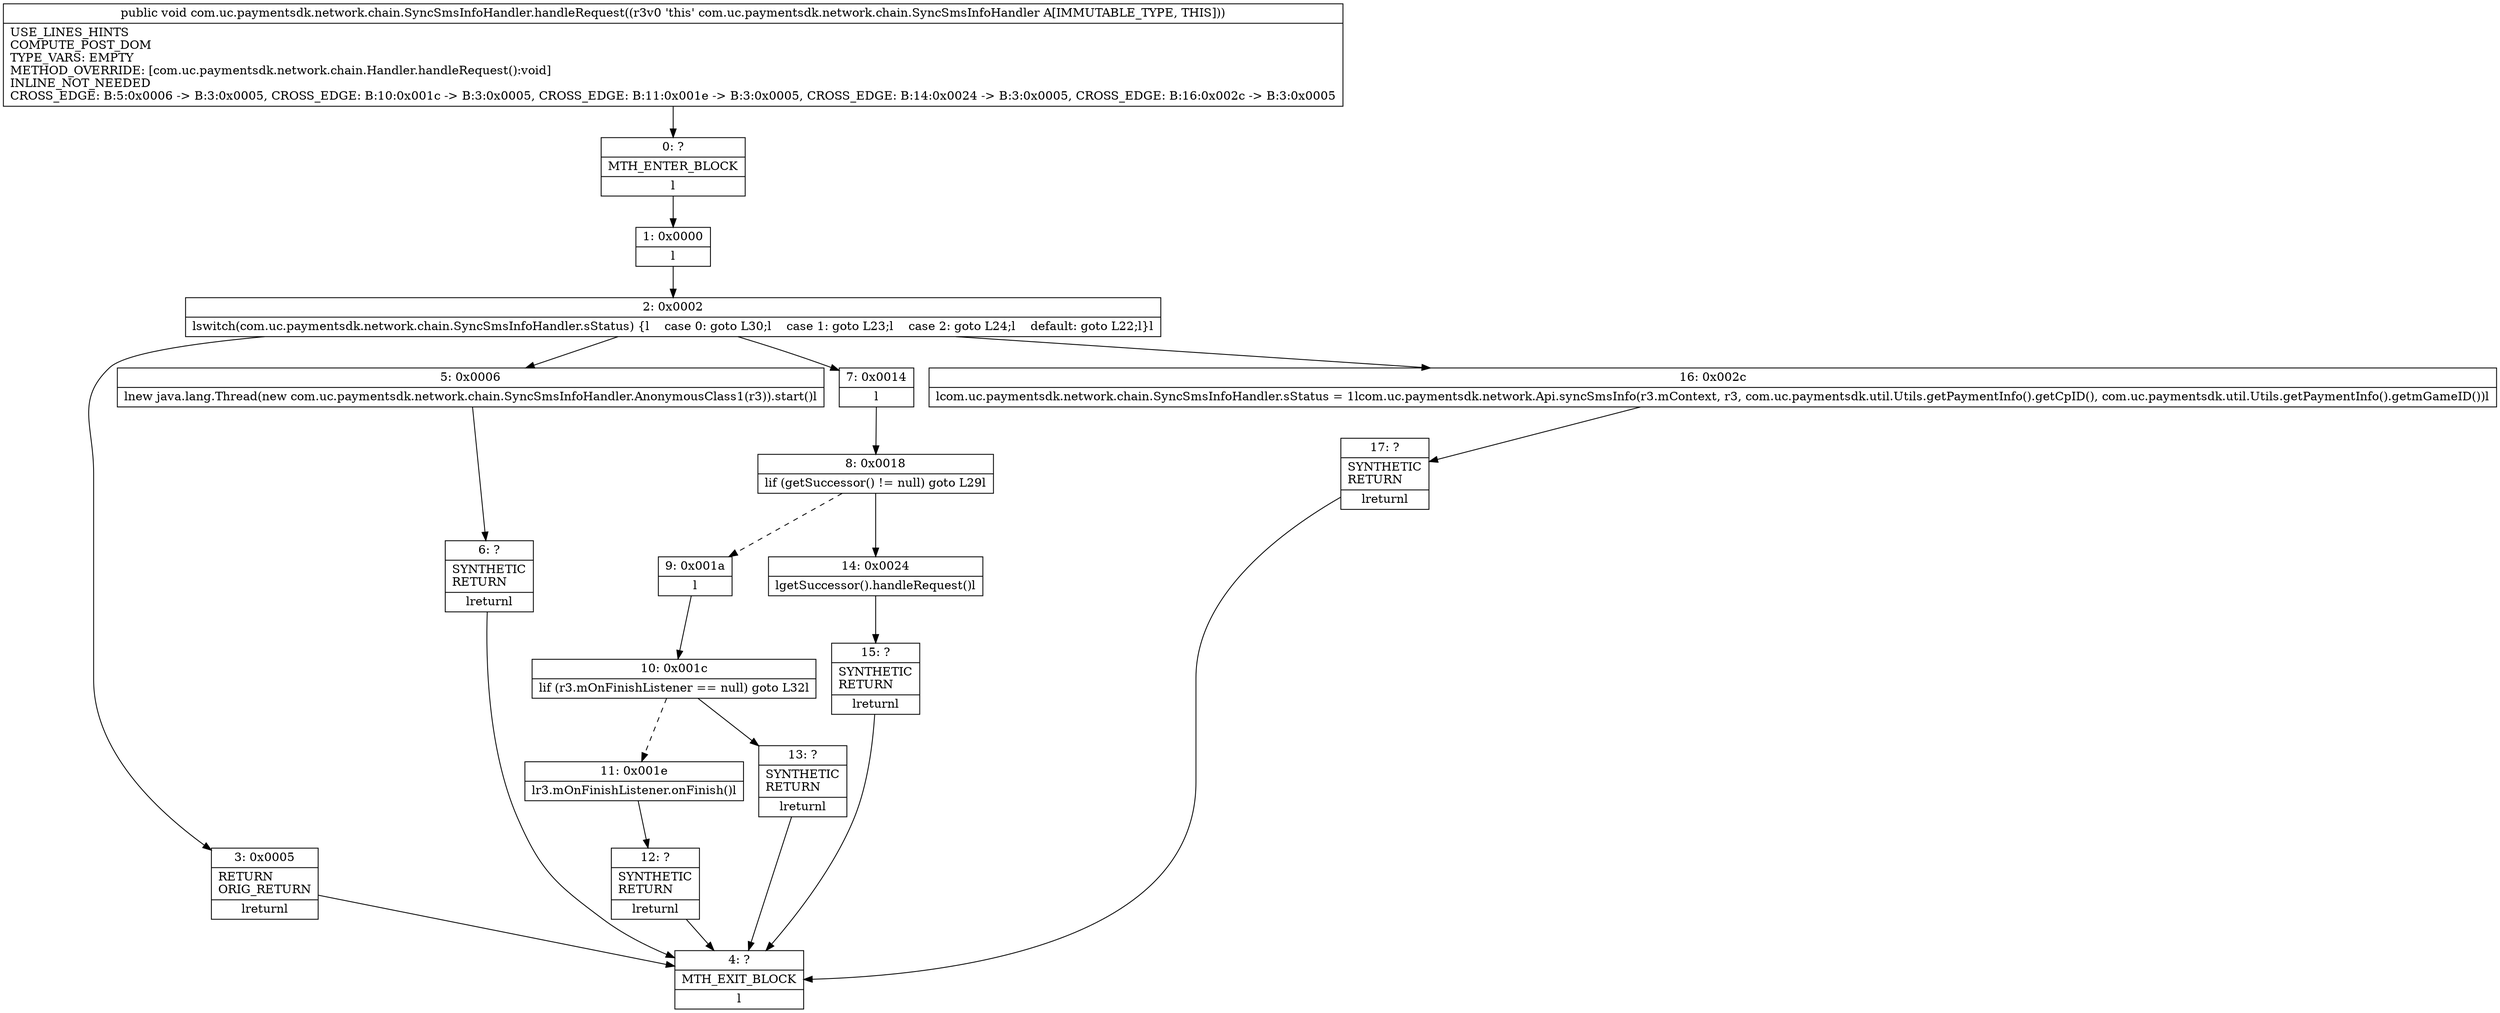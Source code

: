 digraph "CFG forcom.uc.paymentsdk.network.chain.SyncSmsInfoHandler.handleRequest()V" {
Node_0 [shape=record,label="{0\:\ ?|MTH_ENTER_BLOCK\l|l}"];
Node_1 [shape=record,label="{1\:\ 0x0000|l}"];
Node_2 [shape=record,label="{2\:\ 0x0002|lswitch(com.uc.paymentsdk.network.chain.SyncSmsInfoHandler.sStatus) \{l    case 0: goto L30;l    case 1: goto L23;l    case 2: goto L24;l    default: goto L22;l\}l}"];
Node_3 [shape=record,label="{3\:\ 0x0005|RETURN\lORIG_RETURN\l|lreturnl}"];
Node_4 [shape=record,label="{4\:\ ?|MTH_EXIT_BLOCK\l|l}"];
Node_5 [shape=record,label="{5\:\ 0x0006|lnew java.lang.Thread(new com.uc.paymentsdk.network.chain.SyncSmsInfoHandler.AnonymousClass1(r3)).start()l}"];
Node_6 [shape=record,label="{6\:\ ?|SYNTHETIC\lRETURN\l|lreturnl}"];
Node_7 [shape=record,label="{7\:\ 0x0014|l}"];
Node_8 [shape=record,label="{8\:\ 0x0018|lif (getSuccessor() != null) goto L29l}"];
Node_9 [shape=record,label="{9\:\ 0x001a|l}"];
Node_10 [shape=record,label="{10\:\ 0x001c|lif (r3.mOnFinishListener == null) goto L32l}"];
Node_11 [shape=record,label="{11\:\ 0x001e|lr3.mOnFinishListener.onFinish()l}"];
Node_12 [shape=record,label="{12\:\ ?|SYNTHETIC\lRETURN\l|lreturnl}"];
Node_13 [shape=record,label="{13\:\ ?|SYNTHETIC\lRETURN\l|lreturnl}"];
Node_14 [shape=record,label="{14\:\ 0x0024|lgetSuccessor().handleRequest()l}"];
Node_15 [shape=record,label="{15\:\ ?|SYNTHETIC\lRETURN\l|lreturnl}"];
Node_16 [shape=record,label="{16\:\ 0x002c|lcom.uc.paymentsdk.network.chain.SyncSmsInfoHandler.sStatus = 1lcom.uc.paymentsdk.network.Api.syncSmsInfo(r3.mContext, r3, com.uc.paymentsdk.util.Utils.getPaymentInfo().getCpID(), com.uc.paymentsdk.util.Utils.getPaymentInfo().getmGameID())l}"];
Node_17 [shape=record,label="{17\:\ ?|SYNTHETIC\lRETURN\l|lreturnl}"];
MethodNode[shape=record,label="{public void com.uc.paymentsdk.network.chain.SyncSmsInfoHandler.handleRequest((r3v0 'this' com.uc.paymentsdk.network.chain.SyncSmsInfoHandler A[IMMUTABLE_TYPE, THIS]))  | USE_LINES_HINTS\lCOMPUTE_POST_DOM\lTYPE_VARS: EMPTY\lMETHOD_OVERRIDE: [com.uc.paymentsdk.network.chain.Handler.handleRequest():void]\lINLINE_NOT_NEEDED\lCROSS_EDGE: B:5:0x0006 \-\> B:3:0x0005, CROSS_EDGE: B:10:0x001c \-\> B:3:0x0005, CROSS_EDGE: B:11:0x001e \-\> B:3:0x0005, CROSS_EDGE: B:14:0x0024 \-\> B:3:0x0005, CROSS_EDGE: B:16:0x002c \-\> B:3:0x0005\l}"];
MethodNode -> Node_0;
Node_0 -> Node_1;
Node_1 -> Node_2;
Node_2 -> Node_3;
Node_2 -> Node_5;
Node_2 -> Node_7;
Node_2 -> Node_16;
Node_3 -> Node_4;
Node_5 -> Node_6;
Node_6 -> Node_4;
Node_7 -> Node_8;
Node_8 -> Node_9[style=dashed];
Node_8 -> Node_14;
Node_9 -> Node_10;
Node_10 -> Node_11[style=dashed];
Node_10 -> Node_13;
Node_11 -> Node_12;
Node_12 -> Node_4;
Node_13 -> Node_4;
Node_14 -> Node_15;
Node_15 -> Node_4;
Node_16 -> Node_17;
Node_17 -> Node_4;
}

